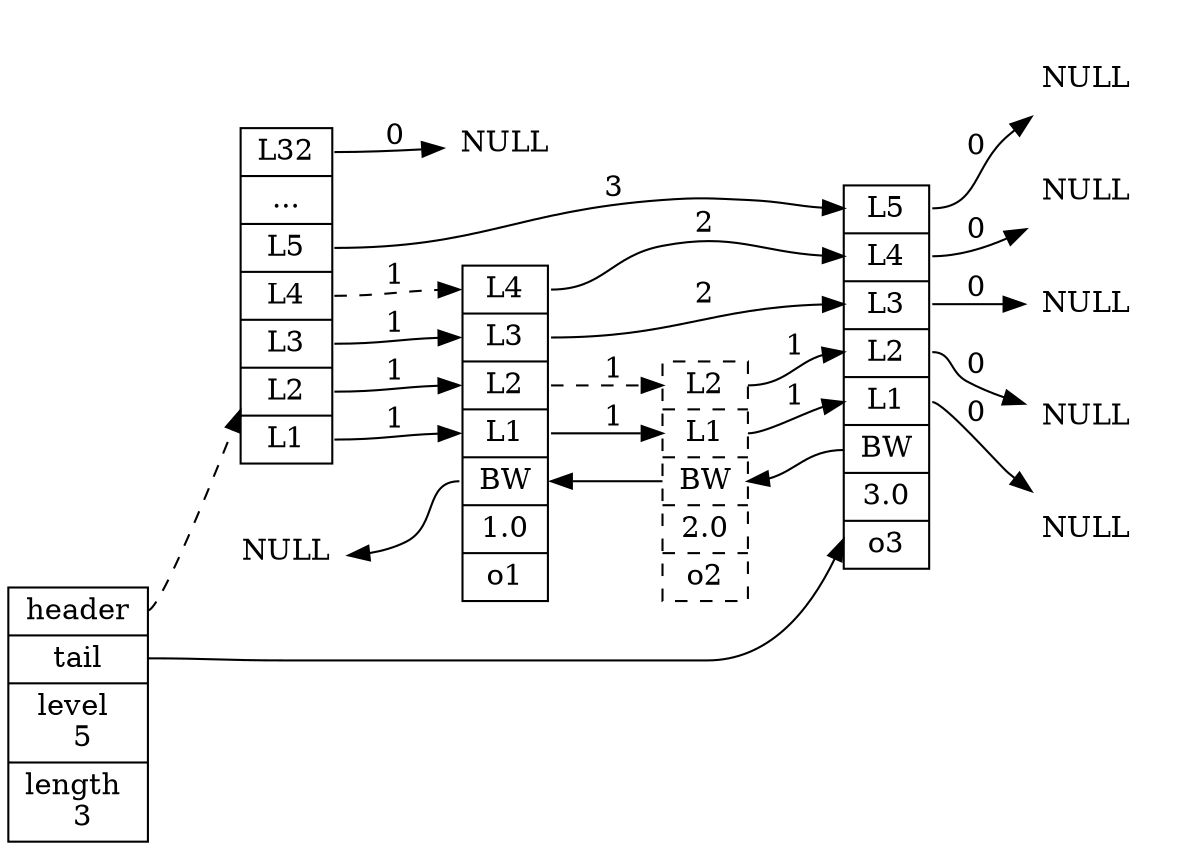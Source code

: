 digraph {

    rankdir = LR;

    node [shape = record, width = "0.5"];

    //

    l [label = " <header> header | <tail> tail | level \n 5 | length \n 3 "];

    subgraph cluster_nodes {

        style = invisible;

        header [label = " <l32> L32 | ... | <l5> L5 | <l4> L4 | <l3> L3 | <l2> L2 | <l1> L1 "];

        bw_null [label = "NULL", shape = plaintext];

        level_null [label = "NULL", shape = plaintext];

        A [label = " <l4> L4 | <l3> L3 | <l2> L2 | <l1> L1 | <backward> BW | 1.0 | o1 "];

        B [label = " <l2> L2 | <l1> L1 | <backward> BW | 2.0 | o2 ", style = dashed];

        C [label = " <l5> L5 | <l4> L4 | <l3> L3 | <l2> L2 | <l1> L1 | <backward> BW | 3.0 | o3 "];

    }

    subgraph cluster_nulls {

        style = invisible;

        n1 [label = "NULL", shape = plaintext];
        n2 [label = "NULL", shape = plaintext];
        n3 [label = "NULL", shape = plaintext];
        n4 [label = "NULL", shape = plaintext];
        n5 [label = "NULL", shape = plaintext];

    }

    //

    l:header -> header [style = dashed];
    l:tail -> C;

    header:l32 -> level_null [label = "0"];
    header:l5 -> C:l5 [label = "3"];
    header:l4 -> A:l4 [label = "1", style = dashed];
    header:l3 -> A:l3 [label = "1"];
    header:l2 -> A:l2 [label = "1"];
    header:l1 -> A:l1 [label = "1"];

    A:l4 -> C:l4 [label = "2"];
    A:l3 -> C:l3 [label = "2"];
    A:l2 -> B:l2 [label = "1", style = dashed];
    A:l1 -> B:l1 [label = "1"];

    B:l2 -> C:l2 [label = "1"];
    B:l1 -> C:l1 [label = "1"];

    C:l5 -> n5 [label = "0"];
    C:l4 -> n4 [label = "0"];
    C:l3 -> n3 [label = "0"];
    C:l2 -> n2 [label = "0"];
    C:l1 -> n1 [label = "0"];

    bw_null -> A:backward -> B:backward -> C:backward [dir = back];
}
